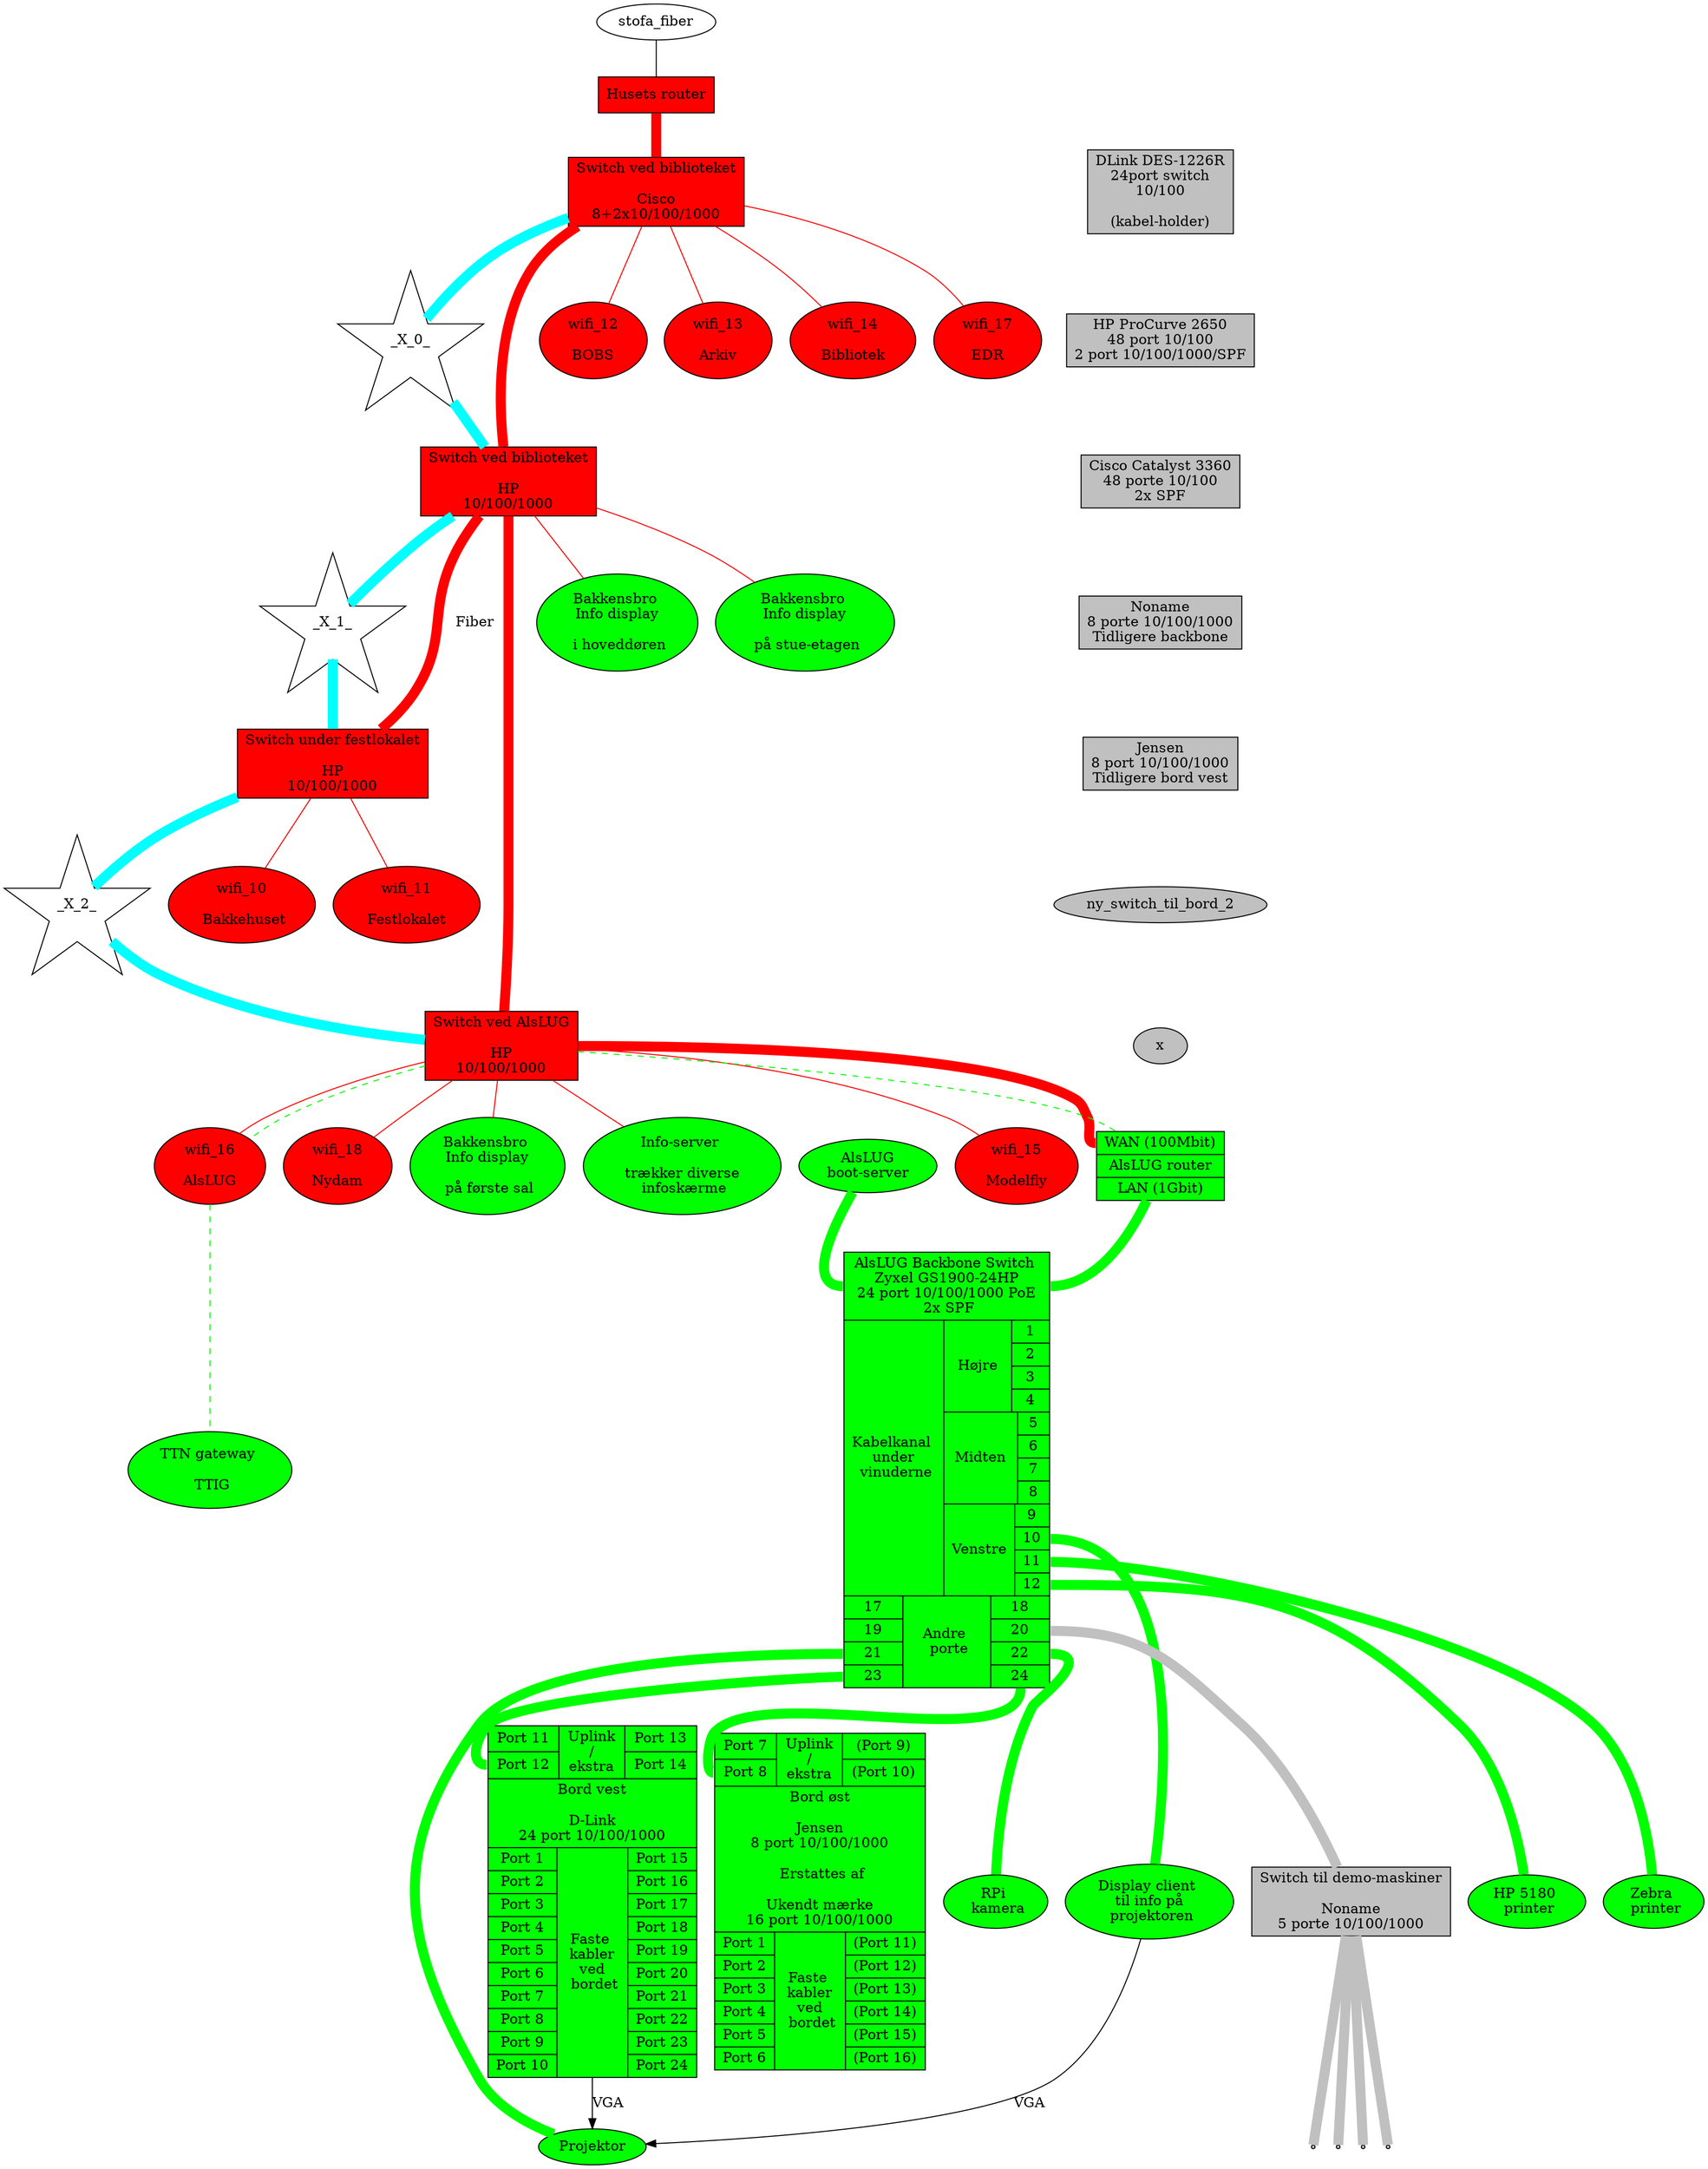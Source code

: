 digraph xxx {
  edge [ dir=none penwidth=100 ];

  node [ style=filled fillcolor=red ];
  husets_router [ shape=box label="Husets router" ];
  cisco_switch [ shape=box label="Switch ved biblioteket\n\nCisco\n8+2x10/100/1000" ];
  husets_switch_1 [ shape=box label="Switch ved biblioteket\n\nHP\n10/100/1000" ];
  husets_switch_2 [ shape=box label="Switch ved AlsLUG\n\nHP\n10/100/1000" ];
  festlokale_switch [ shape=box label="Switch under festlokalet\n\nHP\n10/100/1000" ];
  wifi_10 [ label=" wifi_10 \n\n Bakkehuset"                  ];
  wifi_11 [ label=" wifi_11 \n\n Festlokalet "                ];
  wifi_12 [ label=" wifi_12 \n\n BOBS "                       ];
  wifi_13 [ label=" wifi_13 \n\n Arkiv "                      ];
  wifi_14 [ label=" wifi_14 \n\n Bibliotek "                  ];
  wifi_15 [ label=" wifi_15 \n\n Modelfly "                   ];
  wifi_16 [ label=" wifi_16 \n\n AlsLUG "                     ];
  wifi_17 [ label=" wifi_17 \n\n EDR "                        ];
  wifi_18 [ label=" wifi_18 \n\n Nydam "                      ];
  
  node [ style=filled fillcolor=green ];
  AlsLUG_TTIG		[ label="TTN gateway \n\n TTIG"					];
  bakkensbro_info_doer	[ label="Bakkensbro \n Info display \n\n i hoveddøren"		];
  bakkensbro_info_stuen	[ label="Bakkensbro \n Info display \n\n på stue-etagen"	];
  bakkensbro_info_1_sal	[ label="Bakkensbro \n Info display \n\n på første sal"		];
  info_server		[ label="Info-server \n\n trækker diverse \n infoskærme"	];
  alslug_router [ shape=record label="{<wan> WAN (100Mbit)|
                                        AlsLUG router
                                      |<lan> LAN (1Gbit)}" ];
  alslug_gl_bootserver [ label="AlsLUG\nboot-server" ];
  alslug_projektor_client [ label="Display client \n til info på \n projektoren" ];
  alslug_backbone_switch [ shape=record label="{<any> AlsLUG Backbone Switch \n Zyxel GS1900-24HP \n 24 port 10/100/1000 PoE \n 2x SPF|{Kabelkanal \n under \n vinuderne
		|{
			{Højre	|{	<1> 1	|	<2> 2	|	<3> 3	|	<4> 4	}}|
			{Midten	|{	<5> 5	|	<6> 6	|	<7> 7	|	<8>8	}}|
			{Venstre|{	<9> 9	|	<10>10	|	<11>11	|	<12>12	}}
		}}|{{{
			{<17>17|<18>19|<21>21|<23>23}
			|Andre \n porte|
			{<18>18|<20>20|<22>22|<24>24}
		}}}}"];
  alslug_projektor [ label="Projektor" ]
  alslug_hp5180 [ label="HP 5180 \n printer" ]
  alslug_zebra [ label="Zebra \n printer" ]
  RPi_camera [ label="RPi \n kamera" ]
  bord_1 [ shape=record label="{
  		{
  			{<11> Port 11|<12> Port 12}
			|Uplink\n/\nekstra|
			{<13> Port 13|<14> Port 14}
		}
		|<bord> Bord vest\n\nD-Link\n24 port 10/100/1000|
		{
			{Port 1|Port 2|Port 3|Port 4|Port 5|Port 6|Port 7|Port 8|Port 9|Port 10}
			|Faste \n kabler \n ved \n bordet|
			{Port 15|Port 16|Port 17|Port 18|Port 19|Port 20|Port 21|Port 22|Port 23|Port 24}
		}
		}"];
  bord_2 [ shape=record label="{
  		{
  			{<7> Port 7|<8> Port 8}
			|Uplink\n/\nekstra|
  			{<9> (Port 9)|<10> (Port 10)}
		}
		|<bord> Bord øst\n\nJensen\n8 port 10/100/1000\n\n Erstattes af\n\nUkendt mærke\n16 port 10/100/1000|
		{
			{Port 1|Port 2|Port 3|Port 4|Port 5|Port 6}
			|Faste \n kabler \n ved \n bordet|
			{(Port 11)|(Port 12)|(Port 13)|(Port 14)|(Port 15)|(Port 16)}
		}
		}"];
 
  // Udstyr som pt ikke bruges
  node [ style=filled fillcolor=gray ];
  switch_24p      [ shape=box label="DLink DES-1226R\n24port switch\n10/100\n\n(kabel-holder)"];
  switch_48p      [ shape=box label="HP ProCurve 2650\n48 port 10/100\n2 port 10/100/1000/SPF"];
  switch_48p_poe  [ shape=box label="Cisco Catalyst 3360\n48 porte 10/100\n2x SPF"];
  switch_5p       [ shape=box label="Switch til demo-maskiner\n\nNoname\n5 porte 10/100/1000" ];
  switch_8p       [ shape=box label="Noname\n8 porte 10/100/1000\nTidligere backbone" ];
  switch_8p_vest    [ shape=box label="Jensen\n8 port 10/100/1000\nTidligere bord vest" ];
  
  switch_24p -> switch_48p -> switch_48p_poe -> switch_8p -> switch_8p_vest -> ny_switch_til_bord_2 -> x -> alslug_router [ color=invis ];
  
  
  node [ style=normal ];
  // Internet forbindelser
  stofa_fiber      -> husets_router [ penwidth=1 fillcolor=black style=filled ];
  
  // Husets forbindelser
  edge  [ color=red style=solid ];
  husets_switch_1 -> festlokale_switch                                                                                [ penwidth=10 label="Fiber" ];
                     festlokale_switch -> { wifi_10 wifi_11                                                         } [ penwidth=1 ];
  husets_router -> cisco_switch -> husets_switch_1                                                                    [ penwidth=10 ];
                   cisco_switch -> {                        wifi_12 wifi_13 wifi_14                 wifi_17         } [ penwidth=1 ];
  husets_switch_1 -> husets_switch_2                                                                                  [ penwidth=10 color=red ];
                     husets_switch_2 -> alslug_router:wan                                                             [ penwidth=10 color=red ];
                     husets_switch_2 -> {                                           wifi_15 wifi_16         wifi_18 } [ penwidth=1 ];

  husets_switch_1 -> { bakkensbro_info_doer bakkensbro_info_stuen }                                                   [ penwidth=1 ];
  husets_switch_2 -> { bakkensbro_info_1_sal info_server }                                                            [ penwidth=1 ];


  // VLAN forbindelser over bakkensbros netværk
  edge  [ color=green style=dashed ];
  husets_switch_2 -> { alslug_router:wan wifi_16 }                                                                    [ penwidth=1 ];

  // Interne forbindelser
  edge [ color=green style=solid penwidth=10 ];
  node [ shape=point ];
  
  {alslug_router:lan alslug_gl_bootserver} -> alslug_backbone_switch:any;
  alslug_backbone_switch:12 -> alslug_hp5180;
  alslug_backbone_switch:11 -> alslug_zebra;
  alslug_backbone_switch:10 -> alslug_projektor_client;
  alslug_backbone_switch:20 -> switch_5p -> { demo_1 demo_2 demo_3 demo_4 } [ color=gray ];
  alslug_backbone_switch:21 -> alslug_projektor;
  alslug_backbone_switch:22 -> RPi_camera;
  alslug_backbone_switch:23 -> bord_1:12;
  alslug_backbone_switch:24 -> bord_2:8;

  alslug_projektor_client -> alslug_projektor [ color=black penwidth=1 label="VGA" dir=forward ];
  bord_1 -> alslug_projektor [ color=black penwidth=1 label="VGA" dir=forward ];
  wifi_16 -> AlsLUG_TTIG [ penwidth=1 style=dashed ];
  
  {
    edge [ color=cyan ];
    node [ shape=star ];
    cisco_switch -> _X_0_ -> husets_switch_1 -> _X_1_ -> festlokale_switch -> _X_2_ -> husets_switch_2;
  }

  subgraph {
    rank = same;
#    alslug_projektor;
#    alslug_hp5180;
    alslug_backbone_switch;
  }
}

